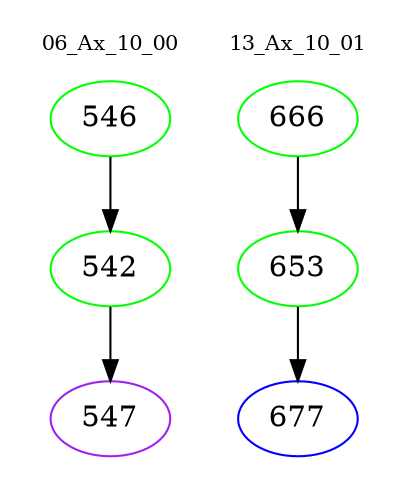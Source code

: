digraph{
subgraph cluster_0 {
color = white
label = "06_Ax_10_00";
fontsize=10;
T0_546 [label="546", color="green"]
T0_546 -> T0_542 [color="black"]
T0_542 [label="542", color="green"]
T0_542 -> T0_547 [color="black"]
T0_547 [label="547", color="purple"]
}
subgraph cluster_1 {
color = white
label = "13_Ax_10_01";
fontsize=10;
T1_666 [label="666", color="green"]
T1_666 -> T1_653 [color="black"]
T1_653 [label="653", color="green"]
T1_653 -> T1_677 [color="black"]
T1_677 [label="677", color="blue"]
}
}
